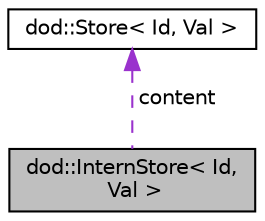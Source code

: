 digraph "dod::InternStore&lt; Id, Val &gt;"
{
 // LATEX_PDF_SIZE
  edge [fontname="Helvetica",fontsize="10",labelfontname="Helvetica",labelfontsize="10"];
  node [fontname="Helvetica",fontsize="10",shape=record];
  Node1 [label="dod::InternStore\< Id,\l Val \>",height=0.2,width=0.4,color="black", fillcolor="grey75", style="filled", fontcolor="black",tooltip="Stores values with with automatic deduplication."];
  Node2 -> Node1 [dir="back",color="darkorchid3",fontsize="10",style="dashed",label=" content" ,fontname="Helvetica"];
  Node2 [label="dod::Store\< Id, Val \>",height=0.2,width=0.4,color="black", fillcolor="white", style="filled",URL="$structdod_1_1_store.html",tooltip=" "];
}
